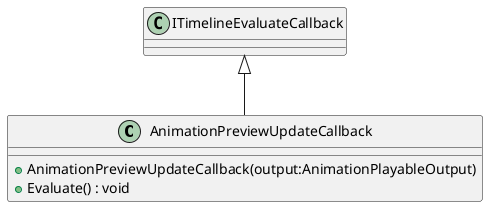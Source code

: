 @startuml
class AnimationPreviewUpdateCallback {
    + AnimationPreviewUpdateCallback(output:AnimationPlayableOutput)
    + Evaluate() : void
}
ITimelineEvaluateCallback <|-- AnimationPreviewUpdateCallback
@enduml
